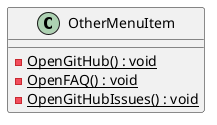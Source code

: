 @startuml
class OtherMenuItem {
    - {static} OpenGitHub() : void
    - {static} OpenFAQ() : void
    - {static} OpenGitHubIssues() : void
}
@enduml
